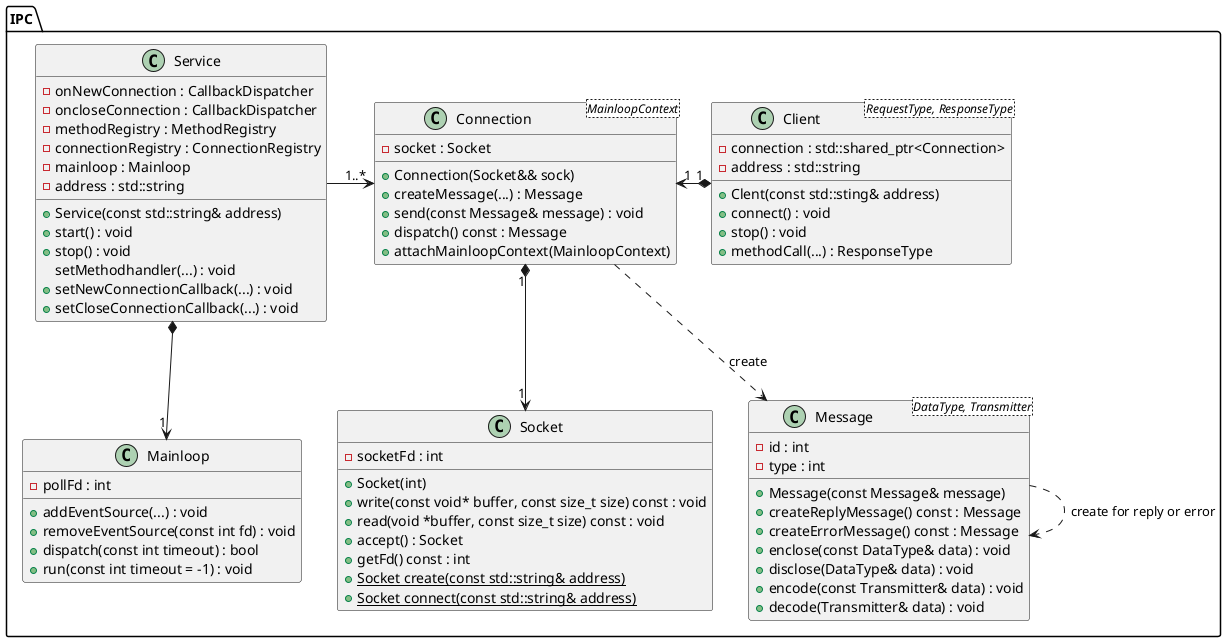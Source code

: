 @startuml
namespace IPC {

class Socket {
-socketFd : int
+Socket(int)
+write(const void* buffer, const size_t size) const : void
+read(void *buffer, const size_t size) const : void
+accept() : Socket
+getFd() const : int
+{static} Socket create(const std::string& address)
+{static} Socket connect(const std::string& address)
}

class Message <DataType, Transmitter> {
-id : int
-type : int
+Message(const Message& message)
+createReplyMessage() const : Message
+createErrorMessage() const : Message
+enclose(const DataType& data) : void
+disclose(DataType& data) : void
+encode(const Transmitter& data) : void
+decode(Transmitter& data) : void
}

Message ..> Message : create for reply or error

class Connection <MainloopContext> {
-socket : Socket
+Connection(Socket&& sock)
+createMessage(...) : Message
+send(const Message& message) : void
+dispatch() const : Message
+attachMainloopContext(MainloopContext)
}

Connection "1" *--> "1" Socket
Connection ..> Message : create

class Mainloop {
-pollFd : int
+addEventSource(...) : void
+removeEventSource(const int fd) : void
+dispatch(const int timeout) : bool
+run(const int timeout = -1) : void
}

class Client <RequestType, ResponseType> {
-connection : std::shared_ptr<Connection>
-address : std::string
+Clent(const std::sting& address)
+connect() : void
+stop() : void
+methodCall(...) : ResponseType
}

Client "1" *-left-> "1" Connection

class Service {
-onNewConnection : CallbackDispatcher
-oncloseConnection : CallbackDispatcher
-methodRegistry : MethodRegistry
-connectionRegistry : ConnectionRegistry
-mainloop : Mainloop
-address : std::string
+Service(const std::string& address)
+start() : void
+stop() : void
setMethodhandler(...) : void
+setNewConnectionCallback(...) : void
+setCloseConnectionCallback(...) : void
}

Service -right-> "1..*" Connection
Service *--> "1" Mainloop

@enduml


